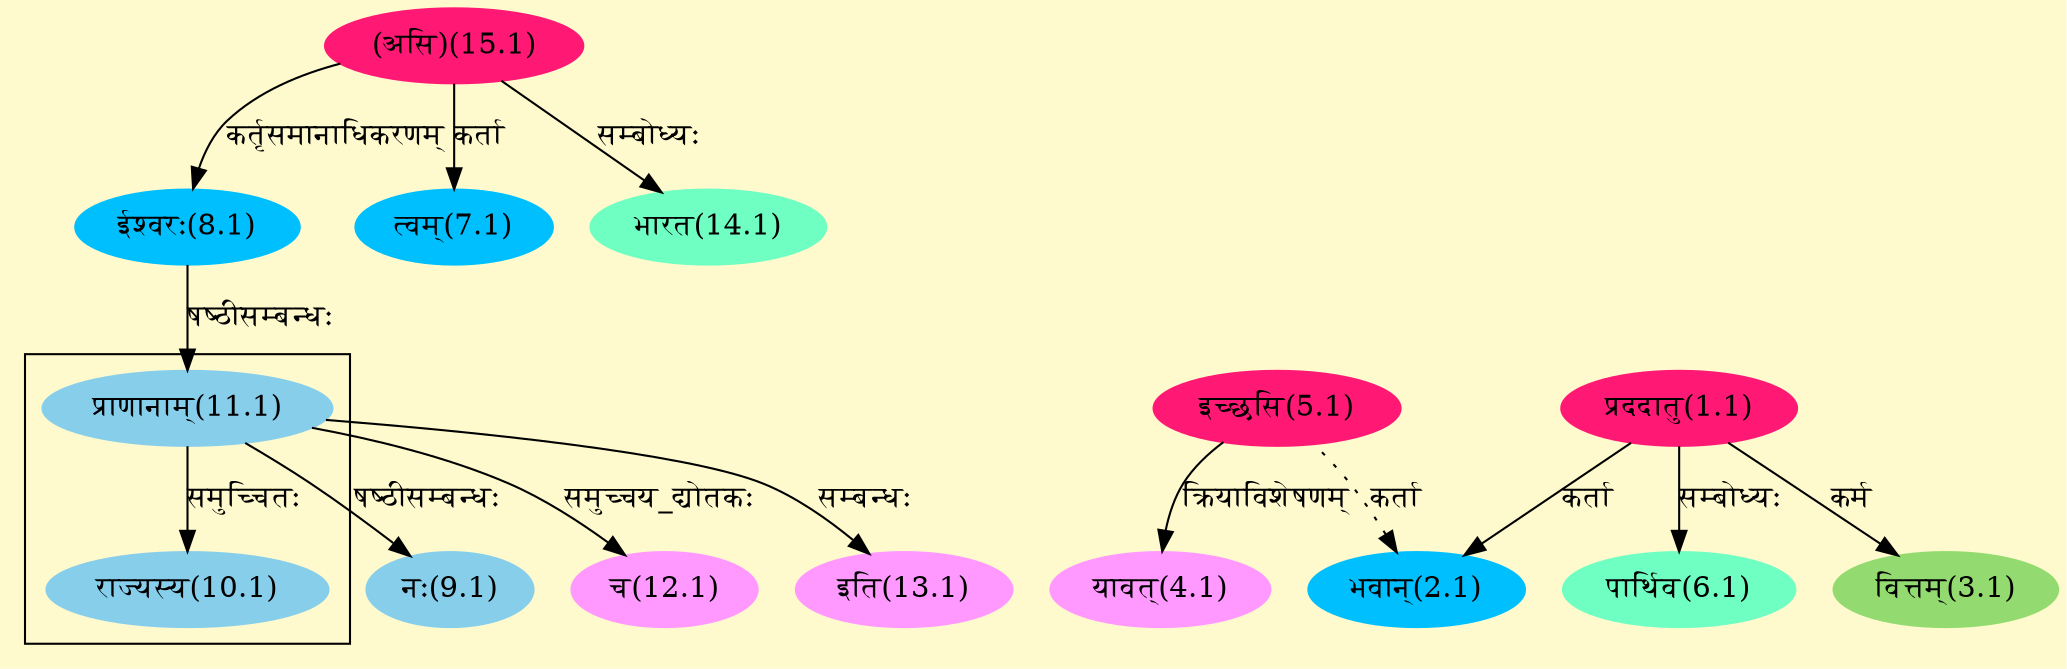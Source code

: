 digraph G{
rankdir=BT;
 compound=true;
 bgcolor="lemonchiffon1";

subgraph cluster_1{
Node10_1 [style=filled, color="#87CEEB" label = "राज्यस्य(10.1)"]
Node11_1 [style=filled, color="#87CEEB" label = "प्राणानाम्(11.1)"]

}
Node1_1 [style=filled, color="#FF1975" label = "प्रददातु(1.1)"]
Node2_1 [style=filled, color="#00BFFF" label = "भवान्(2.1)"]
Node [style=filled, color="" label = "()"]
Node5_1 [style=filled, color="#FF1975" label = "इच्छसि(5.1)"]
Node3_1 [style=filled, color="#93DB70" label = "वित्तम्(3.1)"]
Node4_1 [style=filled, color="#FF99FF" label = "यावत्(4.1)"]
Node6_1 [style=filled, color="#6FFFC3" label = "पार्थिव(6.1)"]
Node7_1 [style=filled, color="#00BFFF" label = "त्वम्(7.1)"]
Node15_1 [style=filled, color="#FF1975" label = "(असि)(15.1)"]
Node8_1 [style=filled, color="#00BFFF" label = "ईश्वरः(8.1)"]
Node9_1 [style=filled, color="#87CEEB" label = "नः(9.1)"]
Node11_1 [style=filled, color="#87CEEB" label = "प्राणानाम्(11.1)"]
Node12_1 [style=filled, color="#FF99FF" label = "च(12.1)"]
Node13_1 [style=filled, color="#FF99FF" label = "इति(13.1)"]
Node14_1 [style=filled, color="#6FFFC3" label = "भारत(14.1)"]
/* Start of Relations section */

Node2_1 -> Node1_1 [  label="कर्ता"  dir="back" ]
Node2_1 -> Node5_1 [ style=dotted label="कर्ता"  dir="back" ]
Node3_1 -> Node1_1 [  label="कर्म"  dir="back" ]
Node4_1 -> Node5_1 [  label="क्रियाविशेषणम्"  dir="back" ]
Node6_1 -> Node1_1 [  label="सम्बोध्यः"  dir="back" ]
Node7_1 -> Node15_1 [  label="कर्ता"  dir="back" ]
Node8_1 -> Node15_1 [  label="कर्तृसमानाधिकरणम्"  dir="back" ]
Node9_1 -> Node11_1 [  label="षष्ठीसम्बन्धः"  dir="back" ]
Node10_1 -> Node11_1 [  label="समुच्चितः"  dir="back" ]
Node11_1 -> Node8_1 [  label="षष्ठीसम्बन्धः"  dir="back" ]
Node12_1 -> Node11_1 [  label="समुच्चय_द्योतकः"  dir="back" ]
Node13_1 -> Node11_1 [  label="सम्बन्धः"  dir="back" ]
Node14_1 -> Node15_1 [  label="सम्बोध्यः"  dir="back" ]
}
